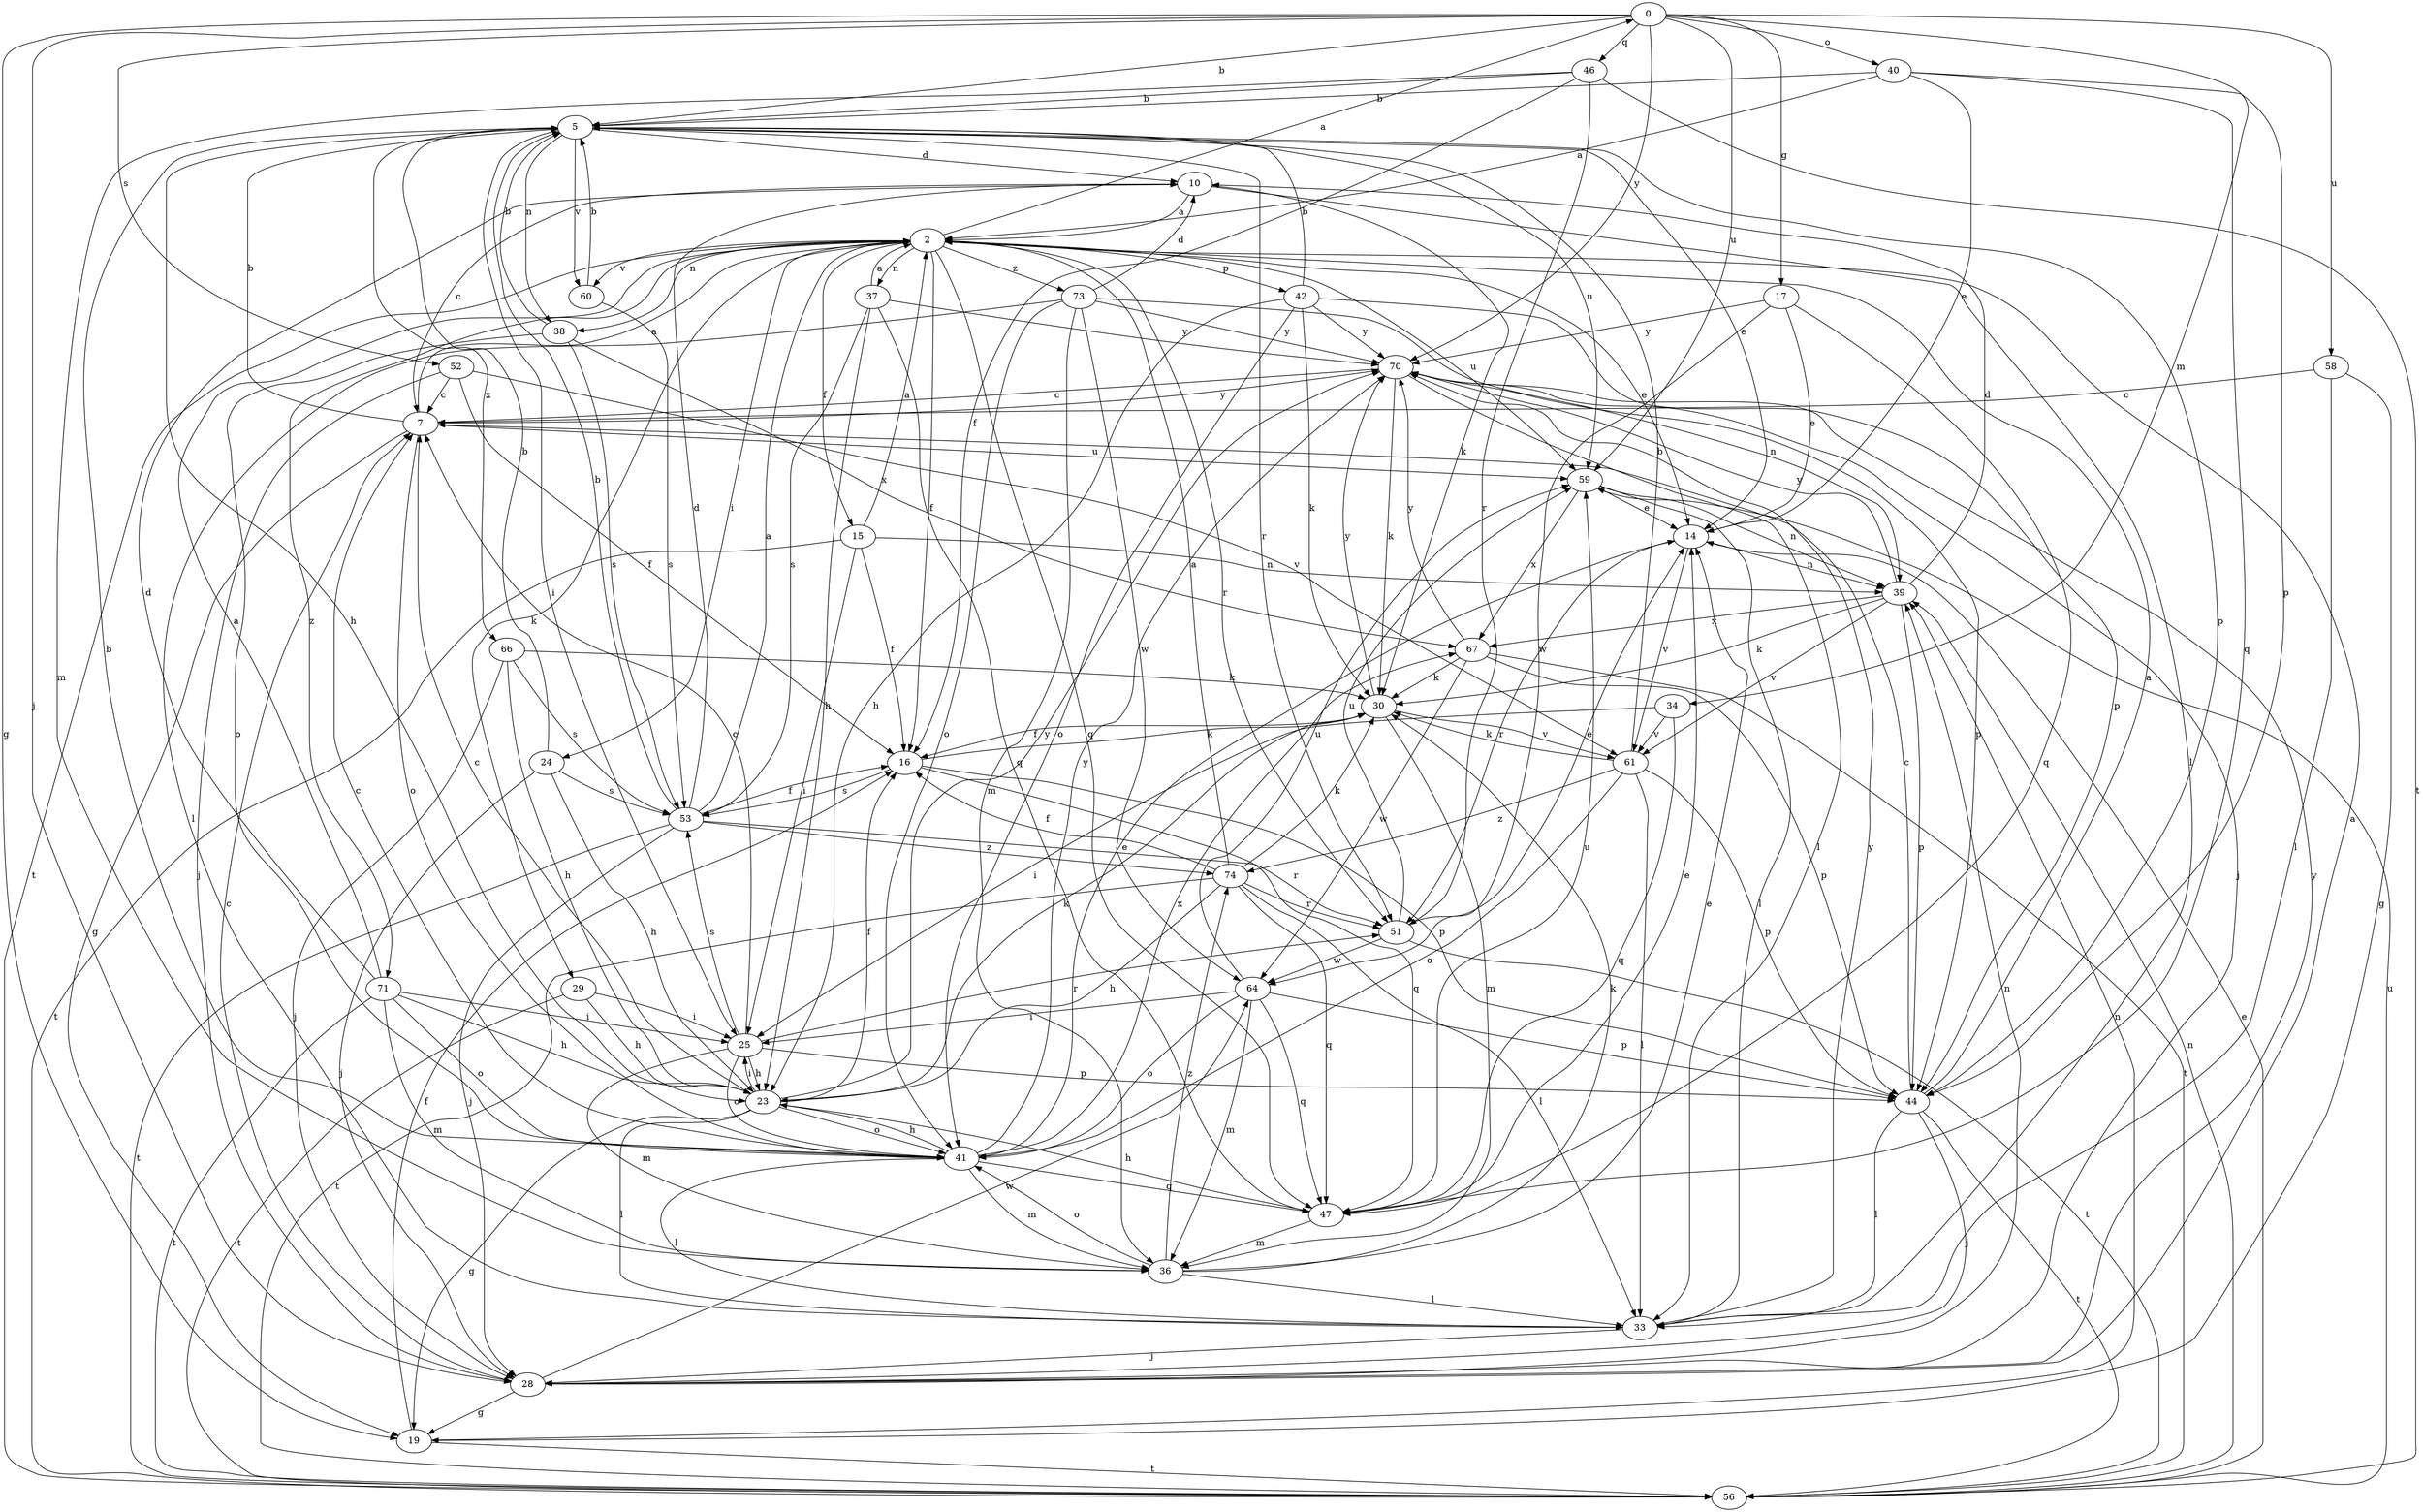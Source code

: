 strict digraph  {
0;
2;
5;
7;
10;
14;
15;
16;
17;
19;
23;
24;
25;
28;
29;
30;
33;
34;
36;
37;
38;
39;
40;
41;
42;
44;
46;
47;
51;
52;
53;
56;
58;
59;
60;
61;
64;
66;
67;
70;
71;
73;
74;
0 -> 5  [label=b];
0 -> 17  [label=g];
0 -> 19  [label=g];
0 -> 28  [label=j];
0 -> 34  [label=m];
0 -> 40  [label=o];
0 -> 46  [label=q];
0 -> 52  [label=s];
0 -> 58  [label=u];
0 -> 59  [label=u];
0 -> 70  [label=y];
2 -> 0  [label=a];
2 -> 14  [label=e];
2 -> 15  [label=f];
2 -> 16  [label=f];
2 -> 24  [label=i];
2 -> 29  [label=k];
2 -> 37  [label=n];
2 -> 38  [label=n];
2 -> 42  [label=p];
2 -> 47  [label=q];
2 -> 51  [label=r];
2 -> 56  [label=t];
2 -> 59  [label=u];
2 -> 60  [label=v];
2 -> 71  [label=z];
2 -> 73  [label=z];
5 -> 10  [label=d];
5 -> 14  [label=e];
5 -> 23  [label=h];
5 -> 25  [label=i];
5 -> 38  [label=n];
5 -> 44  [label=p];
5 -> 51  [label=r];
5 -> 59  [label=u];
5 -> 60  [label=v];
5 -> 66  [label=x];
7 -> 2  [label=a];
7 -> 5  [label=b];
7 -> 19  [label=g];
7 -> 41  [label=o];
7 -> 59  [label=u];
7 -> 70  [label=y];
10 -> 2  [label=a];
10 -> 7  [label=c];
10 -> 30  [label=k];
10 -> 33  [label=l];
14 -> 39  [label=n];
14 -> 51  [label=r];
14 -> 61  [label=v];
15 -> 2  [label=a];
15 -> 16  [label=f];
15 -> 25  [label=i];
15 -> 39  [label=n];
15 -> 56  [label=t];
16 -> 30  [label=k];
16 -> 44  [label=p];
16 -> 47  [label=q];
16 -> 53  [label=s];
17 -> 14  [label=e];
17 -> 47  [label=q];
17 -> 64  [label=w];
17 -> 70  [label=y];
19 -> 16  [label=f];
19 -> 39  [label=n];
19 -> 56  [label=t];
23 -> 7  [label=c];
23 -> 16  [label=f];
23 -> 19  [label=g];
23 -> 25  [label=i];
23 -> 30  [label=k];
23 -> 33  [label=l];
23 -> 41  [label=o];
23 -> 70  [label=y];
24 -> 5  [label=b];
24 -> 23  [label=h];
24 -> 28  [label=j];
24 -> 53  [label=s];
25 -> 7  [label=c];
25 -> 23  [label=h];
25 -> 36  [label=m];
25 -> 41  [label=o];
25 -> 44  [label=p];
25 -> 51  [label=r];
25 -> 53  [label=s];
28 -> 2  [label=a];
28 -> 7  [label=c];
28 -> 19  [label=g];
28 -> 39  [label=n];
28 -> 64  [label=w];
28 -> 70  [label=y];
29 -> 23  [label=h];
29 -> 25  [label=i];
29 -> 56  [label=t];
30 -> 16  [label=f];
30 -> 36  [label=m];
30 -> 61  [label=v];
30 -> 70  [label=y];
33 -> 28  [label=j];
33 -> 70  [label=y];
34 -> 25  [label=i];
34 -> 47  [label=q];
34 -> 61  [label=v];
36 -> 14  [label=e];
36 -> 30  [label=k];
36 -> 33  [label=l];
36 -> 41  [label=o];
36 -> 74  [label=z];
37 -> 2  [label=a];
37 -> 23  [label=h];
37 -> 47  [label=q];
37 -> 53  [label=s];
37 -> 70  [label=y];
38 -> 5  [label=b];
38 -> 41  [label=o];
38 -> 53  [label=s];
38 -> 67  [label=x];
39 -> 10  [label=d];
39 -> 30  [label=k];
39 -> 44  [label=p];
39 -> 61  [label=v];
39 -> 67  [label=x];
39 -> 70  [label=y];
40 -> 2  [label=a];
40 -> 5  [label=b];
40 -> 14  [label=e];
40 -> 44  [label=p];
40 -> 47  [label=q];
41 -> 5  [label=b];
41 -> 7  [label=c];
41 -> 14  [label=e];
41 -> 23  [label=h];
41 -> 33  [label=l];
41 -> 36  [label=m];
41 -> 47  [label=q];
41 -> 67  [label=x];
41 -> 70  [label=y];
42 -> 5  [label=b];
42 -> 23  [label=h];
42 -> 30  [label=k];
42 -> 41  [label=o];
42 -> 44  [label=p];
42 -> 70  [label=y];
44 -> 2  [label=a];
44 -> 7  [label=c];
44 -> 28  [label=j];
44 -> 33  [label=l];
44 -> 56  [label=t];
46 -> 5  [label=b];
46 -> 16  [label=f];
46 -> 36  [label=m];
46 -> 51  [label=r];
46 -> 56  [label=t];
47 -> 14  [label=e];
47 -> 23  [label=h];
47 -> 36  [label=m];
47 -> 59  [label=u];
51 -> 14  [label=e];
51 -> 56  [label=t];
51 -> 59  [label=u];
51 -> 64  [label=w];
52 -> 7  [label=c];
52 -> 16  [label=f];
52 -> 28  [label=j];
52 -> 61  [label=v];
53 -> 2  [label=a];
53 -> 5  [label=b];
53 -> 10  [label=d];
53 -> 16  [label=f];
53 -> 28  [label=j];
53 -> 51  [label=r];
53 -> 56  [label=t];
53 -> 74  [label=z];
56 -> 14  [label=e];
56 -> 39  [label=n];
56 -> 59  [label=u];
58 -> 7  [label=c];
58 -> 19  [label=g];
58 -> 33  [label=l];
59 -> 14  [label=e];
59 -> 33  [label=l];
59 -> 39  [label=n];
59 -> 67  [label=x];
60 -> 5  [label=b];
60 -> 53  [label=s];
61 -> 5  [label=b];
61 -> 30  [label=k];
61 -> 33  [label=l];
61 -> 41  [label=o];
61 -> 44  [label=p];
61 -> 74  [label=z];
64 -> 25  [label=i];
64 -> 36  [label=m];
64 -> 41  [label=o];
64 -> 44  [label=p];
64 -> 47  [label=q];
64 -> 59  [label=u];
66 -> 23  [label=h];
66 -> 28  [label=j];
66 -> 30  [label=k];
66 -> 53  [label=s];
67 -> 30  [label=k];
67 -> 44  [label=p];
67 -> 56  [label=t];
67 -> 64  [label=w];
67 -> 70  [label=y];
70 -> 7  [label=c];
70 -> 28  [label=j];
70 -> 30  [label=k];
70 -> 33  [label=l];
70 -> 44  [label=p];
71 -> 2  [label=a];
71 -> 10  [label=d];
71 -> 23  [label=h];
71 -> 25  [label=i];
71 -> 36  [label=m];
71 -> 41  [label=o];
71 -> 56  [label=t];
73 -> 10  [label=d];
73 -> 33  [label=l];
73 -> 36  [label=m];
73 -> 39  [label=n];
73 -> 41  [label=o];
73 -> 64  [label=w];
73 -> 70  [label=y];
74 -> 2  [label=a];
74 -> 16  [label=f];
74 -> 23  [label=h];
74 -> 30  [label=k];
74 -> 33  [label=l];
74 -> 47  [label=q];
74 -> 51  [label=r];
74 -> 56  [label=t];
}
